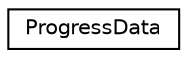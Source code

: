 digraph "Graphical Class Hierarchy"
{
 // LATEX_PDF_SIZE
  edge [fontname="Helvetica",fontsize="10",labelfontname="Helvetica",labelfontsize="10"];
  node [fontname="Helvetica",fontsize="10",shape=record];
  rankdir="LR";
  Node0 [label="ProgressData",height=0.2,width=0.4,color="black", fillcolor="white", style="filled",URL="$class_progress_data.html",tooltip=" "];
}
